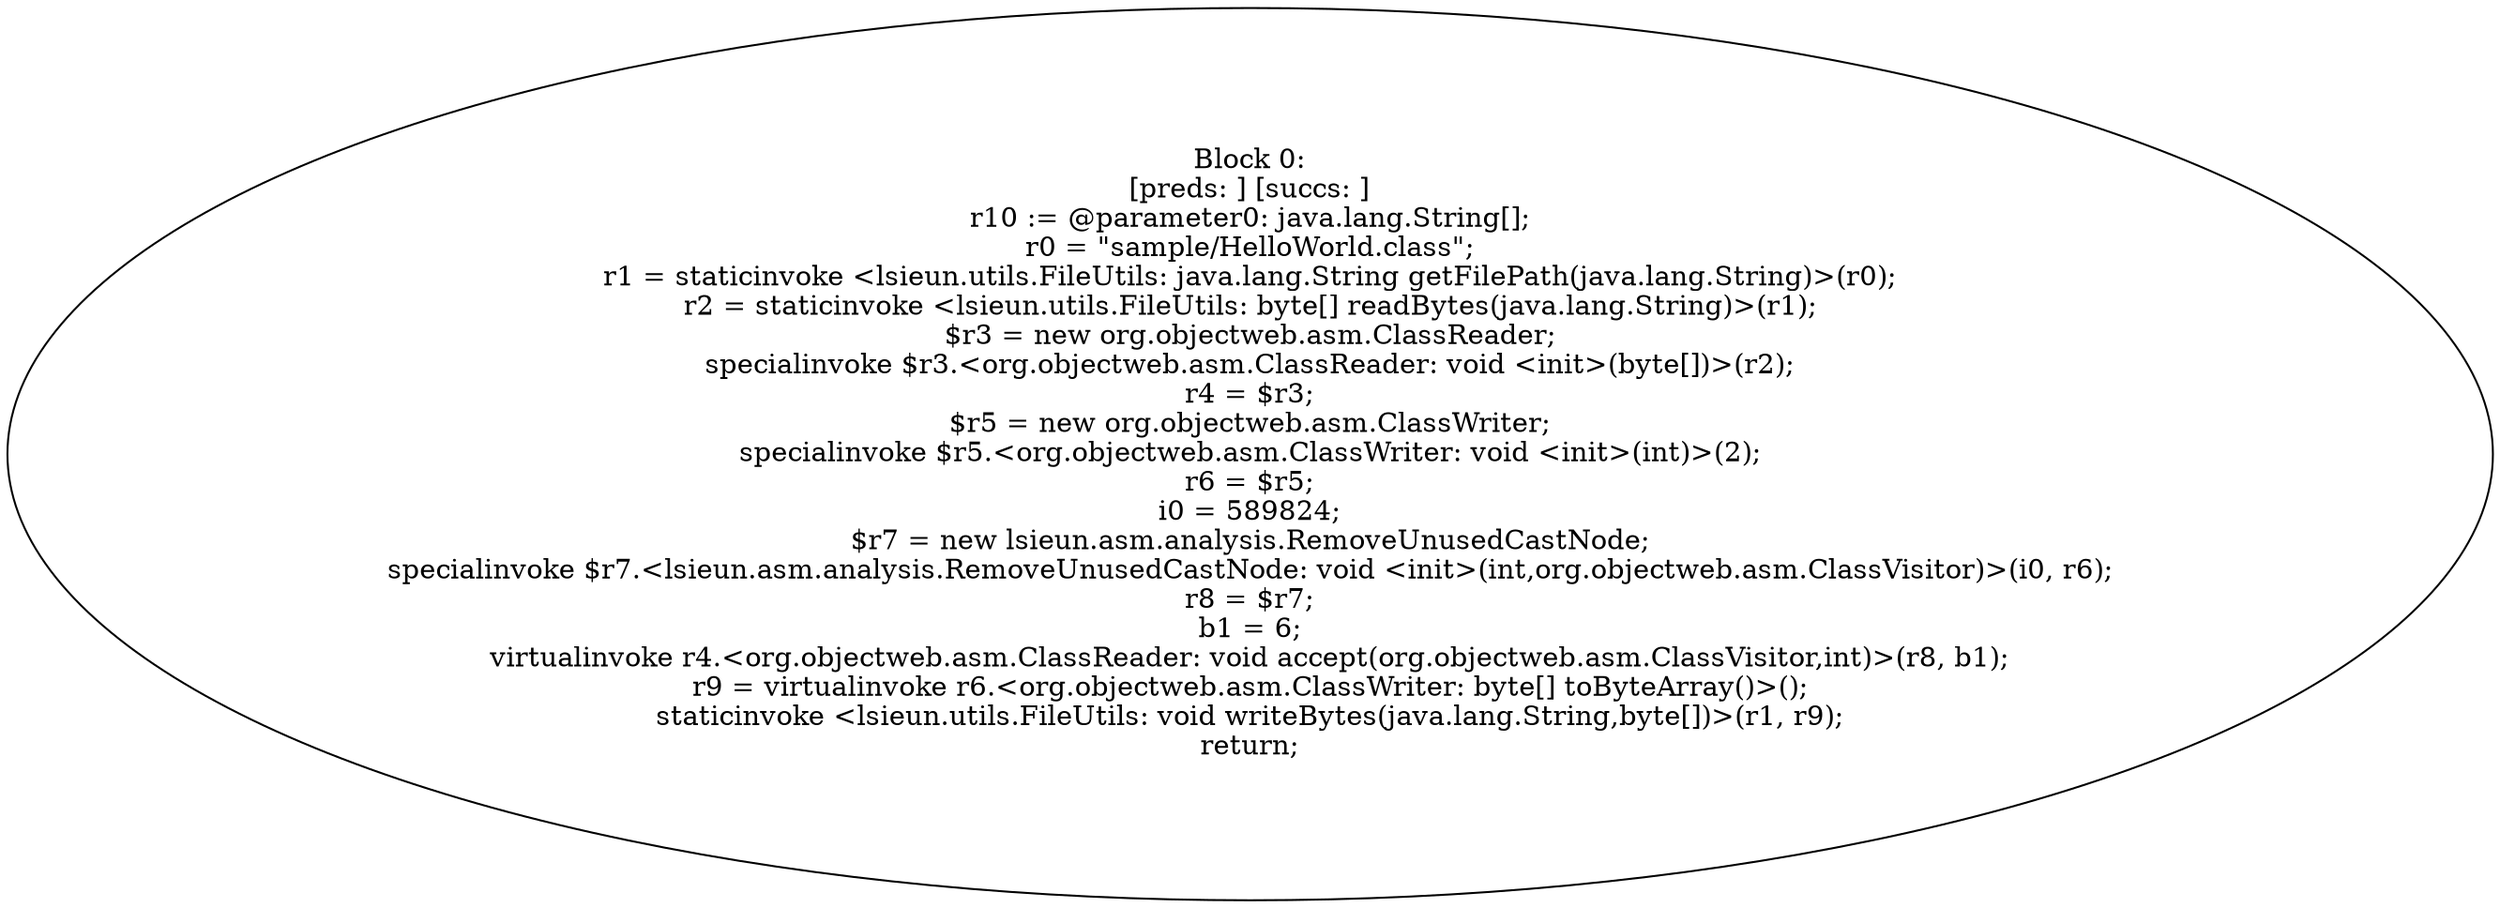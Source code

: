 digraph "unitGraph" {
    "Block 0:
[preds: ] [succs: ]
r10 := @parameter0: java.lang.String[];
r0 = \"sample/HelloWorld.class\";
r1 = staticinvoke <lsieun.utils.FileUtils: java.lang.String getFilePath(java.lang.String)>(r0);
r2 = staticinvoke <lsieun.utils.FileUtils: byte[] readBytes(java.lang.String)>(r1);
$r3 = new org.objectweb.asm.ClassReader;
specialinvoke $r3.<org.objectweb.asm.ClassReader: void <init>(byte[])>(r2);
r4 = $r3;
$r5 = new org.objectweb.asm.ClassWriter;
specialinvoke $r5.<org.objectweb.asm.ClassWriter: void <init>(int)>(2);
r6 = $r5;
i0 = 589824;
$r7 = new lsieun.asm.analysis.RemoveUnusedCastNode;
specialinvoke $r7.<lsieun.asm.analysis.RemoveUnusedCastNode: void <init>(int,org.objectweb.asm.ClassVisitor)>(i0, r6);
r8 = $r7;
b1 = 6;
virtualinvoke r4.<org.objectweb.asm.ClassReader: void accept(org.objectweb.asm.ClassVisitor,int)>(r8, b1);
r9 = virtualinvoke r6.<org.objectweb.asm.ClassWriter: byte[] toByteArray()>();
staticinvoke <lsieun.utils.FileUtils: void writeBytes(java.lang.String,byte[])>(r1, r9);
return;
"
}
